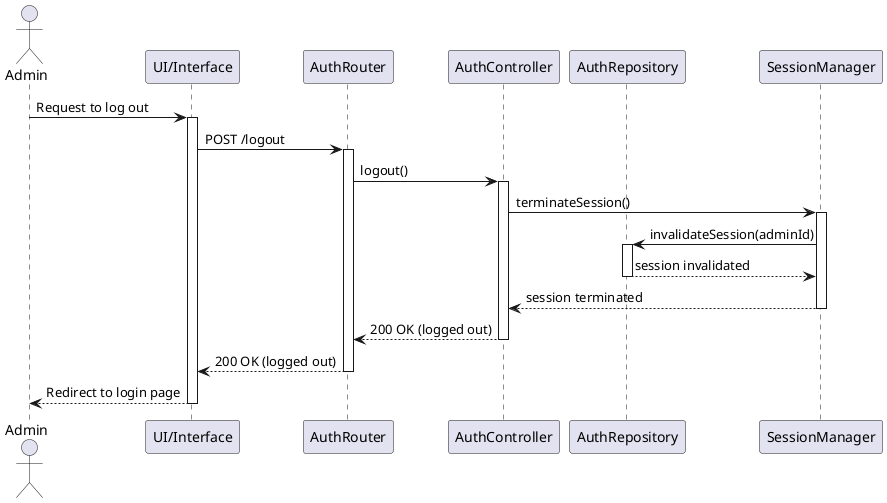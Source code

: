 @startuml
actor Admin
participant "UI/Interface" as UI
participant "AuthRouter" as Router
participant "AuthController" as Controller
participant "AuthRepository" as Repository
participant "SessionManager" as SessionManager

Admin -> UI: Request to log out
activate UI
UI -> Router: POST /logout
activate Router
Router -> Controller: logout()
activate Controller
Controller -> SessionManager: terminateSession()
activate SessionManager

SessionManager -> Repository: invalidateSession(adminId)
activate Repository
Repository --> SessionManager: session invalidated
deactivate Repository
SessionManager --> Controller: session terminated
deactivate SessionManager
Controller --> Router: 200 OK (logged out)
deactivate Controller
Router --> UI: 200 OK (logged out)
deactivate Router
UI --> Admin: Redirect to login page
deactivate UI
@enduml
